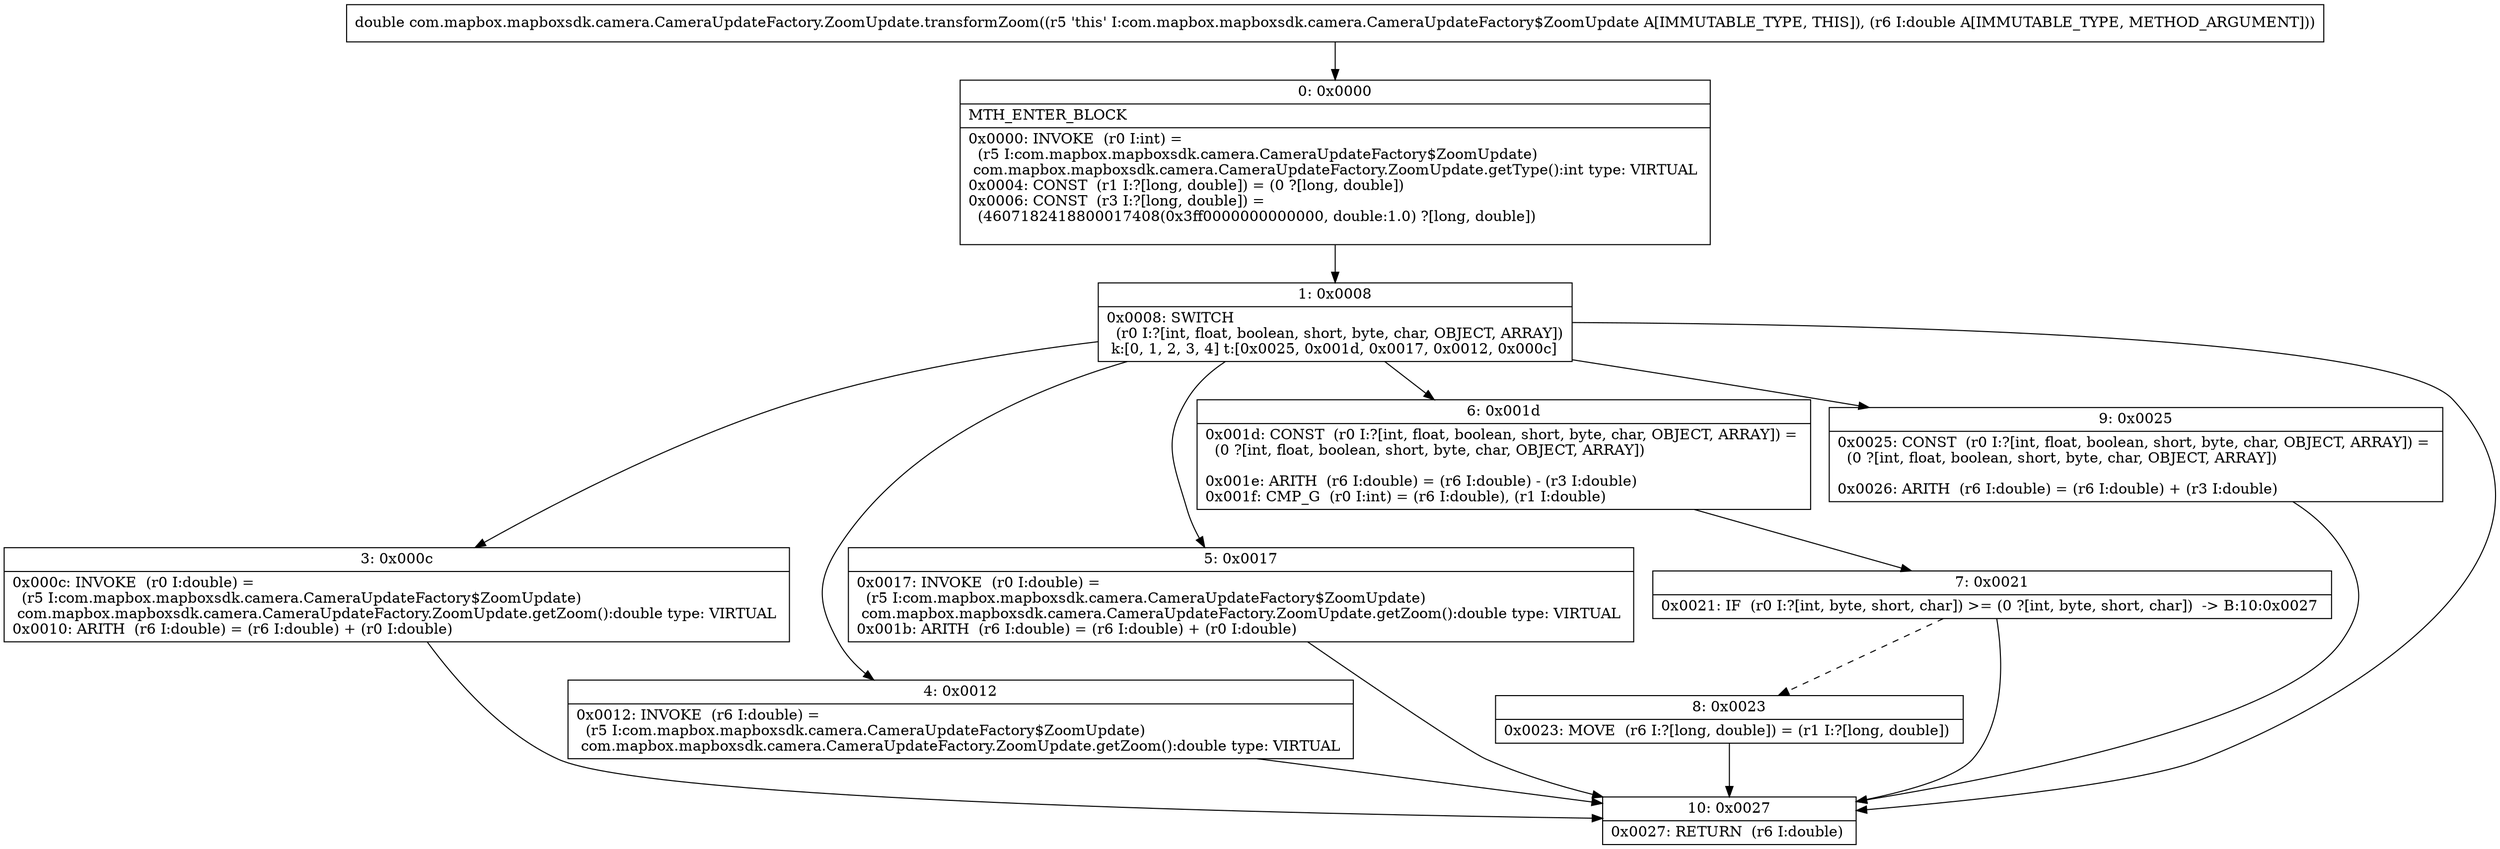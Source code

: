 digraph "CFG forcom.mapbox.mapboxsdk.camera.CameraUpdateFactory.ZoomUpdate.transformZoom(D)D" {
Node_0 [shape=record,label="{0\:\ 0x0000|MTH_ENTER_BLOCK\l|0x0000: INVOKE  (r0 I:int) = \l  (r5 I:com.mapbox.mapboxsdk.camera.CameraUpdateFactory$ZoomUpdate)\l com.mapbox.mapboxsdk.camera.CameraUpdateFactory.ZoomUpdate.getType():int type: VIRTUAL \l0x0004: CONST  (r1 I:?[long, double]) = (0 ?[long, double]) \l0x0006: CONST  (r3 I:?[long, double]) = \l  (4607182418800017408(0x3ff0000000000000, double:1.0) ?[long, double])\l \l}"];
Node_1 [shape=record,label="{1\:\ 0x0008|0x0008: SWITCH  \l  (r0 I:?[int, float, boolean, short, byte, char, OBJECT, ARRAY])\l k:[0, 1, 2, 3, 4] t:[0x0025, 0x001d, 0x0017, 0x0012, 0x000c] \l}"];
Node_3 [shape=record,label="{3\:\ 0x000c|0x000c: INVOKE  (r0 I:double) = \l  (r5 I:com.mapbox.mapboxsdk.camera.CameraUpdateFactory$ZoomUpdate)\l com.mapbox.mapboxsdk.camera.CameraUpdateFactory.ZoomUpdate.getZoom():double type: VIRTUAL \l0x0010: ARITH  (r6 I:double) = (r6 I:double) + (r0 I:double) \l}"];
Node_4 [shape=record,label="{4\:\ 0x0012|0x0012: INVOKE  (r6 I:double) = \l  (r5 I:com.mapbox.mapboxsdk.camera.CameraUpdateFactory$ZoomUpdate)\l com.mapbox.mapboxsdk.camera.CameraUpdateFactory.ZoomUpdate.getZoom():double type: VIRTUAL \l}"];
Node_5 [shape=record,label="{5\:\ 0x0017|0x0017: INVOKE  (r0 I:double) = \l  (r5 I:com.mapbox.mapboxsdk.camera.CameraUpdateFactory$ZoomUpdate)\l com.mapbox.mapboxsdk.camera.CameraUpdateFactory.ZoomUpdate.getZoom():double type: VIRTUAL \l0x001b: ARITH  (r6 I:double) = (r6 I:double) + (r0 I:double) \l}"];
Node_6 [shape=record,label="{6\:\ 0x001d|0x001d: CONST  (r0 I:?[int, float, boolean, short, byte, char, OBJECT, ARRAY]) = \l  (0 ?[int, float, boolean, short, byte, char, OBJECT, ARRAY])\l \l0x001e: ARITH  (r6 I:double) = (r6 I:double) \- (r3 I:double) \l0x001f: CMP_G  (r0 I:int) = (r6 I:double), (r1 I:double) \l}"];
Node_7 [shape=record,label="{7\:\ 0x0021|0x0021: IF  (r0 I:?[int, byte, short, char]) \>= (0 ?[int, byte, short, char])  \-\> B:10:0x0027 \l}"];
Node_8 [shape=record,label="{8\:\ 0x0023|0x0023: MOVE  (r6 I:?[long, double]) = (r1 I:?[long, double]) \l}"];
Node_9 [shape=record,label="{9\:\ 0x0025|0x0025: CONST  (r0 I:?[int, float, boolean, short, byte, char, OBJECT, ARRAY]) = \l  (0 ?[int, float, boolean, short, byte, char, OBJECT, ARRAY])\l \l0x0026: ARITH  (r6 I:double) = (r6 I:double) + (r3 I:double) \l}"];
Node_10 [shape=record,label="{10\:\ 0x0027|0x0027: RETURN  (r6 I:double) \l}"];
MethodNode[shape=record,label="{double com.mapbox.mapboxsdk.camera.CameraUpdateFactory.ZoomUpdate.transformZoom((r5 'this' I:com.mapbox.mapboxsdk.camera.CameraUpdateFactory$ZoomUpdate A[IMMUTABLE_TYPE, THIS]), (r6 I:double A[IMMUTABLE_TYPE, METHOD_ARGUMENT])) }"];
MethodNode -> Node_0;
Node_0 -> Node_1;
Node_1 -> Node_3;
Node_1 -> Node_4;
Node_1 -> Node_5;
Node_1 -> Node_6;
Node_1 -> Node_9;
Node_1 -> Node_10;
Node_3 -> Node_10;
Node_4 -> Node_10;
Node_5 -> Node_10;
Node_6 -> Node_7;
Node_7 -> Node_8[style=dashed];
Node_7 -> Node_10;
Node_8 -> Node_10;
Node_9 -> Node_10;
}

